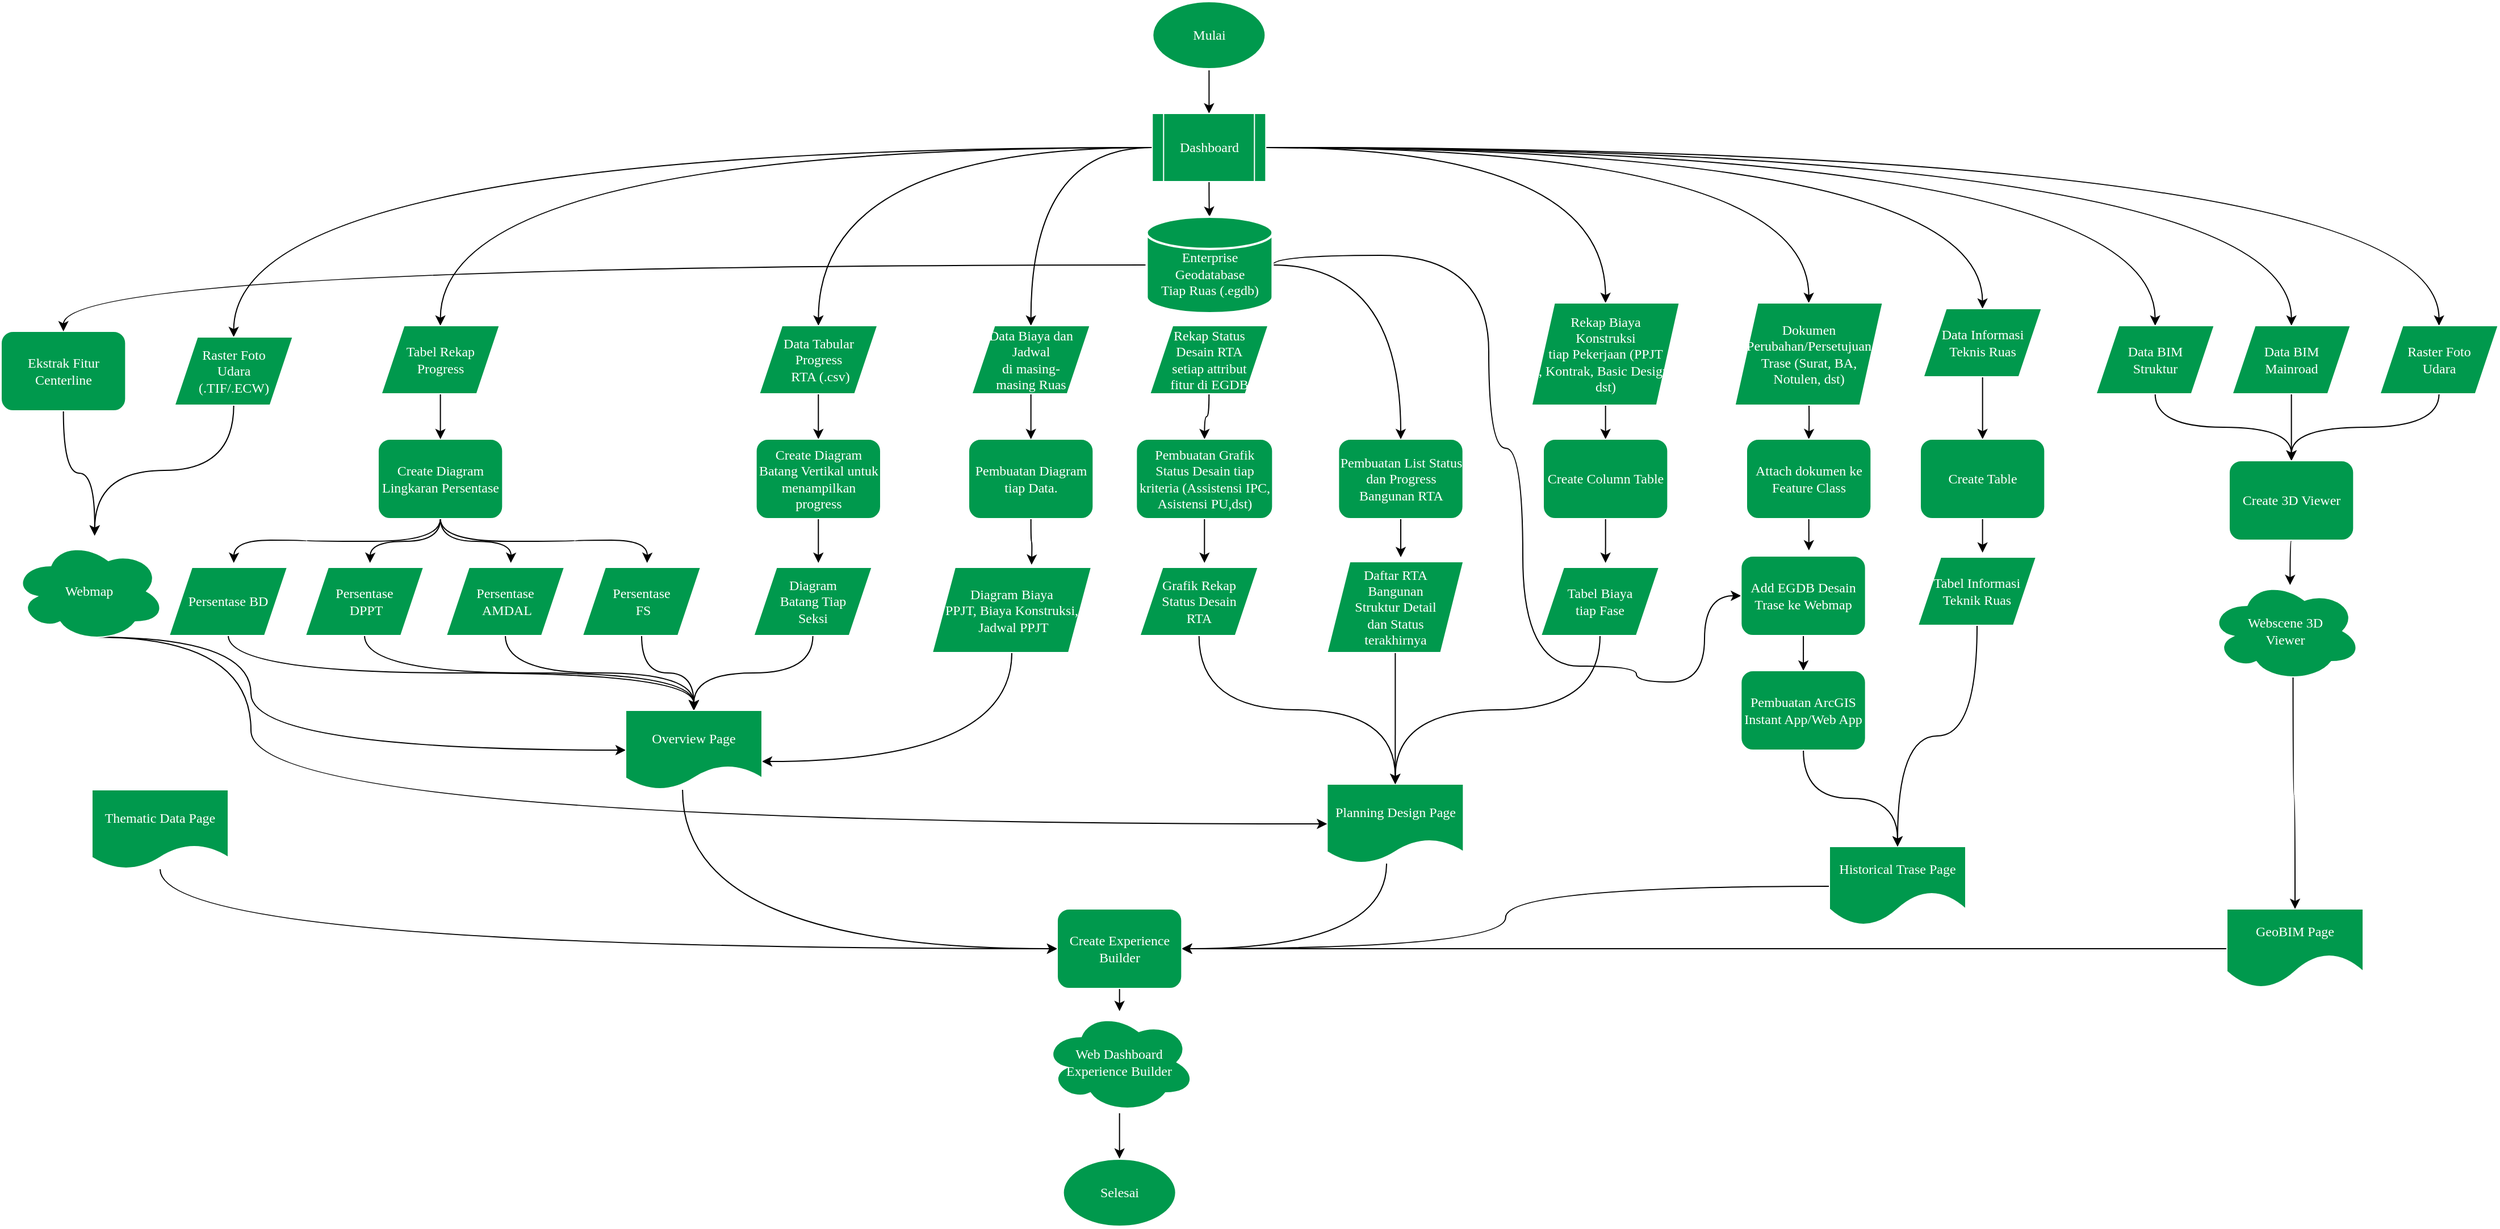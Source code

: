<mxfile version="20.5.1" type="github">
  <diagram id="v2n2YXAaQgagnx72gRG8" name="Halaman-1">
    <mxGraphModel dx="3160" dy="1716" grid="1" gridSize="10" guides="1" tooltips="1" connect="1" arrows="1" fold="1" page="1" pageScale="1" pageWidth="2336" pageHeight="1654" math="1" shadow="0">
      <root>
        <mxCell id="0" />
        <mxCell id="1" parent="0" />
        <mxCell id="a0GXZD7oJbDEpGSqutC4-2" value="" style="edgeStyle=orthogonalEdgeStyle;curved=1;rounded=0;orthogonalLoop=1;jettySize=auto;html=1;fontSize=9;" edge="1" parent="1" source="OFDSob3iJ7-6jmKI22tb-2" target="OFDSob3iJ7-6jmKI22tb-29">
          <mxGeometry relative="1" as="geometry" />
        </mxCell>
        <mxCell id="OFDSob3iJ7-6jmKI22tb-2" value="&lt;font face=&quot;Times New Roman&quot; color=&quot;#ffffff&quot;&gt;Mulai&lt;/font&gt;" style="strokeWidth=2;html=1;shape=mxgraph.flowchart.start_1;whiteSpace=wrap;fontFamily=Tahoma;fillColor=#00994D;strokeColor=#FFFFFF;" parent="1" vertex="1">
          <mxGeometry x="1082.66" y="130" width="100" height="60" as="geometry" />
        </mxCell>
        <mxCell id="a0GXZD7oJbDEpGSqutC4-6" value="" style="edgeStyle=orthogonalEdgeStyle;curved=1;rounded=0;orthogonalLoop=1;jettySize=auto;html=1;fontSize=9;" edge="1" parent="1" source="OFDSob3iJ7-6jmKI22tb-29" target="Z-h5pSy1b9NhvBK70-rD-27">
          <mxGeometry relative="1" as="geometry" />
        </mxCell>
        <mxCell id="a0GXZD7oJbDEpGSqutC4-10" style="edgeStyle=orthogonalEdgeStyle;curved=1;rounded=0;orthogonalLoop=1;jettySize=auto;html=1;exitX=0;exitY=0.5;exitDx=0;exitDy=0;fontSize=9;" edge="1" parent="1" source="OFDSob3iJ7-6jmKI22tb-29" target="OFDSob3iJ7-6jmKI22tb-73">
          <mxGeometry relative="1" as="geometry" />
        </mxCell>
        <mxCell id="a0GXZD7oJbDEpGSqutC4-11" style="edgeStyle=orthogonalEdgeStyle;curved=1;rounded=0;orthogonalLoop=1;jettySize=auto;html=1;exitX=0;exitY=0.5;exitDx=0;exitDy=0;fontSize=9;" edge="1" parent="1" source="OFDSob3iJ7-6jmKI22tb-29" target="OFDSob3iJ7-6jmKI22tb-85">
          <mxGeometry relative="1" as="geometry" />
        </mxCell>
        <mxCell id="a0GXZD7oJbDEpGSqutC4-12" style="edgeStyle=orthogonalEdgeStyle;curved=1;rounded=0;orthogonalLoop=1;jettySize=auto;html=1;exitX=0;exitY=0.5;exitDx=0;exitDy=0;fontSize=9;" edge="1" parent="1" source="OFDSob3iJ7-6jmKI22tb-29" target="OFDSob3iJ7-6jmKI22tb-79">
          <mxGeometry relative="1" as="geometry" />
        </mxCell>
        <mxCell id="a0GXZD7oJbDEpGSqutC4-13" style="edgeStyle=orthogonalEdgeStyle;curved=1;rounded=0;orthogonalLoop=1;jettySize=auto;html=1;exitX=0;exitY=0.5;exitDx=0;exitDy=0;entryX=0.5;entryY=0;entryDx=0;entryDy=0;fontSize=9;" edge="1" parent="1" source="OFDSob3iJ7-6jmKI22tb-29" target="OFDSob3iJ7-6jmKI22tb-88">
          <mxGeometry relative="1" as="geometry" />
        </mxCell>
        <mxCell id="a0GXZD7oJbDEpGSqutC4-14" style="edgeStyle=orthogonalEdgeStyle;curved=1;rounded=0;orthogonalLoop=1;jettySize=auto;html=1;exitX=1;exitY=0.5;exitDx=0;exitDy=0;entryX=0.5;entryY=0;entryDx=0;entryDy=0;fontSize=9;" edge="1" parent="1" source="OFDSob3iJ7-6jmKI22tb-29" target="OFDSob3iJ7-6jmKI22tb-127">
          <mxGeometry relative="1" as="geometry" />
        </mxCell>
        <mxCell id="a0GXZD7oJbDEpGSqutC4-15" style="edgeStyle=orthogonalEdgeStyle;curved=1;rounded=0;orthogonalLoop=1;jettySize=auto;html=1;exitX=1;exitY=0.5;exitDx=0;exitDy=0;fontSize=9;" edge="1" parent="1" source="OFDSob3iJ7-6jmKI22tb-29" target="Z-h5pSy1b9NhvBK70-rD-28">
          <mxGeometry relative="1" as="geometry" />
        </mxCell>
        <mxCell id="a0GXZD7oJbDEpGSqutC4-16" style="edgeStyle=orthogonalEdgeStyle;curved=1;rounded=0;orthogonalLoop=1;jettySize=auto;html=1;exitX=1;exitY=0.5;exitDx=0;exitDy=0;fontSize=9;" edge="1" parent="1" source="OFDSob3iJ7-6jmKI22tb-29" target="OFDSob3iJ7-6jmKI22tb-146">
          <mxGeometry relative="1" as="geometry" />
        </mxCell>
        <mxCell id="a0GXZD7oJbDEpGSqutC4-17" style="edgeStyle=orthogonalEdgeStyle;curved=1;rounded=0;orthogonalLoop=1;jettySize=auto;html=1;exitX=1;exitY=0.5;exitDx=0;exitDy=0;entryX=0.5;entryY=0;entryDx=0;entryDy=0;fontSize=9;" edge="1" parent="1" source="OFDSob3iJ7-6jmKI22tb-29" target="OFDSob3iJ7-6jmKI22tb-180">
          <mxGeometry relative="1" as="geometry" />
        </mxCell>
        <mxCell id="a0GXZD7oJbDEpGSqutC4-18" style="edgeStyle=orthogonalEdgeStyle;curved=1;rounded=0;orthogonalLoop=1;jettySize=auto;html=1;exitX=1;exitY=0.5;exitDx=0;exitDy=0;entryX=0.5;entryY=0;entryDx=0;entryDy=0;fontSize=9;" edge="1" parent="1" source="OFDSob3iJ7-6jmKI22tb-29" target="OFDSob3iJ7-6jmKI22tb-181">
          <mxGeometry relative="1" as="geometry" />
        </mxCell>
        <mxCell id="a0GXZD7oJbDEpGSqutC4-19" style="edgeStyle=orthogonalEdgeStyle;curved=1;rounded=0;orthogonalLoop=1;jettySize=auto;html=1;exitX=1;exitY=0.5;exitDx=0;exitDy=0;fontSize=9;" edge="1" parent="1" source="OFDSob3iJ7-6jmKI22tb-29" target="OFDSob3iJ7-6jmKI22tb-182">
          <mxGeometry relative="1" as="geometry" />
        </mxCell>
        <mxCell id="OFDSob3iJ7-6jmKI22tb-29" value="Dashboard" style="shape=process;whiteSpace=wrap;html=1;backgroundOutline=1;strokeColor=#FFFFFF;fontFamily=Times New Roman;fontSize=12;fontColor=#FFFFFF;fillColor=#00994D;" parent="1" vertex="1">
          <mxGeometry x="1082.66" y="229" width="100" height="60" as="geometry" />
        </mxCell>
        <mxCell id="OFDSob3iJ7-6jmKI22tb-186" style="edgeStyle=orthogonalEdgeStyle;curved=1;rounded=0;orthogonalLoop=1;jettySize=auto;html=1;fontFamily=Times New Roman;fontSize=11;fontColor=#000000;" parent="1" source="OFDSob3iJ7-6jmKI22tb-30" target="OFDSob3iJ7-6jmKI22tb-184" edge="1">
          <mxGeometry relative="1" as="geometry">
            <Array as="points">
              <mxPoint x="209.0" y="965" />
            </Array>
          </mxGeometry>
        </mxCell>
        <mxCell id="OFDSob3iJ7-6jmKI22tb-30" value="Thematic Data Page" style="shape=document;whiteSpace=wrap;html=1;boundedLbl=1;labelBackgroundColor=none;strokeColor=#FFFFFF;fontFamily=Times New Roman;fontSize=12;fontColor=#FFFFFF;fillColor=#00994D;" parent="1" vertex="1">
          <mxGeometry x="149.0" y="825" width="120" height="70" as="geometry" />
        </mxCell>
        <mxCell id="Z-h5pSy1b9NhvBK70-rD-48" style="edgeStyle=orthogonalEdgeStyle;curved=1;rounded=0;orthogonalLoop=1;jettySize=auto;html=1;entryX=1;entryY=0.5;entryDx=0;entryDy=0;fontSize=9;" parent="1" source="OFDSob3iJ7-6jmKI22tb-32" target="OFDSob3iJ7-6jmKI22tb-184" edge="1">
          <mxGeometry relative="1" as="geometry">
            <Array as="points">
              <mxPoint x="1289" y="965" />
            </Array>
          </mxGeometry>
        </mxCell>
        <mxCell id="OFDSob3iJ7-6jmKI22tb-32" value="Planning Design Page" style="shape=document;whiteSpace=wrap;html=1;boundedLbl=1;labelBackgroundColor=none;strokeColor=#FFFFFF;fontFamily=Times New Roman;fontSize=12;fontColor=#FFFFFF;fillColor=#00994D;" parent="1" vertex="1">
          <mxGeometry x="1236.67" y="820" width="120" height="70" as="geometry" />
        </mxCell>
        <mxCell id="OFDSob3iJ7-6jmKI22tb-201" style="edgeStyle=orthogonalEdgeStyle;curved=1;rounded=0;orthogonalLoop=1;jettySize=auto;html=1;entryX=1;entryY=0.5;entryDx=0;entryDy=0;fontFamily=Times New Roman;fontSize=11;fontColor=#000000;" parent="1" source="OFDSob3iJ7-6jmKI22tb-33" target="OFDSob3iJ7-6jmKI22tb-184" edge="1">
          <mxGeometry relative="1" as="geometry" />
        </mxCell>
        <mxCell id="OFDSob3iJ7-6jmKI22tb-33" value="Historical Trase Page" style="shape=document;whiteSpace=wrap;html=1;boundedLbl=1;labelBackgroundColor=none;strokeColor=#FFFFFF;fontFamily=Times New Roman;fontSize=12;fontColor=#FFFFFF;fillColor=#00994D;size=0.429;" parent="1" vertex="1">
          <mxGeometry x="1679" y="875" width="120" height="70" as="geometry" />
        </mxCell>
        <mxCell id="Z-h5pSy1b9NhvBK70-rD-54" style="edgeStyle=orthogonalEdgeStyle;curved=1;rounded=0;orthogonalLoop=1;jettySize=auto;html=1;exitX=0;exitY=0.5;exitDx=0;exitDy=0;entryX=1;entryY=0.5;entryDx=0;entryDy=0;fontSize=9;" parent="1" source="OFDSob3iJ7-6jmKI22tb-34" target="OFDSob3iJ7-6jmKI22tb-184" edge="1">
          <mxGeometry relative="1" as="geometry" />
        </mxCell>
        <mxCell id="OFDSob3iJ7-6jmKI22tb-34" value="GeoBIM Page" style="shape=document;whiteSpace=wrap;html=1;boundedLbl=1;labelBackgroundColor=none;strokeColor=#FFFFFF;fontFamily=Times New Roman;fontSize=12;fontColor=#FFFFFF;fillColor=#00994D;size=0.429;" parent="1" vertex="1">
          <mxGeometry x="2029" y="930" width="120" height="70" as="geometry" />
        </mxCell>
        <mxCell id="Z-h5pSy1b9NhvBK70-rD-25" style="edgeStyle=orthogonalEdgeStyle;curved=1;rounded=0;orthogonalLoop=1;jettySize=auto;html=1;exitX=0.55;exitY=0.95;exitDx=0;exitDy=0;exitPerimeter=0;entryX=0;entryY=0.5;entryDx=0;entryDy=0;fontSize=9;" parent="1" source="OFDSob3iJ7-6jmKI22tb-70" target="OFDSob3iJ7-6jmKI22tb-91" edge="1">
          <mxGeometry relative="1" as="geometry">
            <Array as="points">
              <mxPoint x="289.0" y="691" />
              <mxPoint x="289.0" y="790" />
            </Array>
          </mxGeometry>
        </mxCell>
        <mxCell id="Z-h5pSy1b9NhvBK70-rD-26" style="edgeStyle=orthogonalEdgeStyle;curved=1;rounded=0;orthogonalLoop=1;jettySize=auto;html=1;exitX=0.55;exitY=0.95;exitDx=0;exitDy=0;exitPerimeter=0;entryX=0;entryY=0.5;entryDx=0;entryDy=0;fontSize=9;" parent="1" source="OFDSob3iJ7-6jmKI22tb-70" target="OFDSob3iJ7-6jmKI22tb-32" edge="1">
          <mxGeometry relative="1" as="geometry">
            <Array as="points">
              <mxPoint x="289.0" y="691" />
              <mxPoint x="289.0" y="855" />
            </Array>
          </mxGeometry>
        </mxCell>
        <mxCell id="OFDSob3iJ7-6jmKI22tb-70" value="Webmap" style="ellipse;shape=cloud;whiteSpace=wrap;html=1;labelBackgroundColor=none;strokeColor=#FFFFFF;fontFamily=Times New Roman;fontSize=12;fontColor=#FFFFFF;fillColor=#00994D;" parent="1" vertex="1">
          <mxGeometry x="79.0" y="605" width="135" height="90" as="geometry" />
        </mxCell>
        <mxCell id="OFDSob3iJ7-6jmKI22tb-97" style="edgeStyle=orthogonalEdgeStyle;curved=1;rounded=0;orthogonalLoop=1;jettySize=auto;html=1;exitX=0.5;exitY=1;exitDx=0;exitDy=0;fontFamily=Times New Roman;fontSize=12;fontColor=#000000;" parent="1" source="OFDSob3iJ7-6jmKI22tb-73" edge="1">
          <mxGeometry relative="1" as="geometry">
            <mxPoint x="151.33" y="601" as="targetPoint" />
          </mxGeometry>
        </mxCell>
        <mxCell id="OFDSob3iJ7-6jmKI22tb-73" value="&lt;font face=&quot;Times New Roman&quot;&gt;Raster Foto &lt;br&gt;Udara &lt;br&gt;(.TIF/.ECW)&lt;/font&gt;" style="shape=parallelogram;perimeter=parallelogramPerimeter;whiteSpace=wrap;html=1;fixedSize=1;strokeColor=#FFFFFF;fontFamily=Tahoma;fontColor=#FFFFFF;fillColor=#00994D;" parent="1" vertex="1">
          <mxGeometry x="221.83" y="426" width="104" height="60" as="geometry" />
        </mxCell>
        <mxCell id="OFDSob3iJ7-6jmKI22tb-111" style="edgeStyle=orthogonalEdgeStyle;curved=1;rounded=0;orthogonalLoop=1;jettySize=auto;html=1;exitX=0.5;exitY=1;exitDx=0;exitDy=0;entryX=0.5;entryY=0;entryDx=0;entryDy=0;fontFamily=Times New Roman;fontSize=12;fontColor=#000000;" parent="1" source="OFDSob3iJ7-6jmKI22tb-74" target="OFDSob3iJ7-6jmKI22tb-91" edge="1">
          <mxGeometry relative="1" as="geometry" />
        </mxCell>
        <mxCell id="OFDSob3iJ7-6jmKI22tb-74" value="&lt;font face=&quot;Times New Roman&quot;&gt;Persentase&lt;br&gt;&amp;nbsp;FS&lt;/font&gt;" style="shape=parallelogram;perimeter=parallelogramPerimeter;whiteSpace=wrap;html=1;fixedSize=1;strokeColor=#FFFFFF;fontFamily=Tahoma;fontColor=#FFFFFF;fillColor=#00994D;" parent="1" vertex="1">
          <mxGeometry x="581.0" y="629" width="104" height="60" as="geometry" />
        </mxCell>
        <mxCell id="OFDSob3iJ7-6jmKI22tb-114" style="edgeStyle=orthogonalEdgeStyle;curved=1;rounded=0;orthogonalLoop=1;jettySize=auto;html=1;exitX=0.5;exitY=1;exitDx=0;exitDy=0;fontFamily=Times New Roman;fontSize=12;fontColor=#000000;" parent="1" source="OFDSob3iJ7-6jmKI22tb-75" target="OFDSob3iJ7-6jmKI22tb-91" edge="1">
          <mxGeometry relative="1" as="geometry" />
        </mxCell>
        <mxCell id="OFDSob3iJ7-6jmKI22tb-75" value="&lt;font face=&quot;Times New Roman&quot;&gt;Persentase BD&lt;/font&gt;" style="shape=parallelogram;perimeter=parallelogramPerimeter;whiteSpace=wrap;html=1;fixedSize=1;strokeColor=#FFFFFF;fontFamily=Tahoma;fontColor=#FFFFFF;fillColor=#00994D;" parent="1" vertex="1">
          <mxGeometry x="217.0" y="629" width="104" height="60" as="geometry" />
        </mxCell>
        <mxCell id="a0GXZD7oJbDEpGSqutC4-20" style="edgeStyle=orthogonalEdgeStyle;curved=1;rounded=0;orthogonalLoop=1;jettySize=auto;html=1;exitX=0.5;exitY=1;exitDx=0;exitDy=0;entryX=0.5;entryY=0;entryDx=0;entryDy=0;fontSize=9;" edge="1" parent="1" source="OFDSob3iJ7-6jmKI22tb-76" target="OFDSob3iJ7-6jmKI22tb-91">
          <mxGeometry relative="1" as="geometry" />
        </mxCell>
        <mxCell id="OFDSob3iJ7-6jmKI22tb-76" value="&lt;font face=&quot;Times New Roman&quot;&gt;Persentase&lt;br&gt;&amp;nbsp;AMDAL&lt;/font&gt;" style="shape=parallelogram;perimeter=parallelogramPerimeter;whiteSpace=wrap;html=1;fixedSize=1;strokeColor=#FFFFFF;fontFamily=Tahoma;fontColor=#FFFFFF;fillColor=#00994D;" parent="1" vertex="1">
          <mxGeometry x="461.0" y="629" width="104" height="60" as="geometry" />
        </mxCell>
        <mxCell id="OFDSob3iJ7-6jmKI22tb-113" style="edgeStyle=orthogonalEdgeStyle;curved=1;rounded=0;orthogonalLoop=1;jettySize=auto;html=1;exitX=0.5;exitY=1;exitDx=0;exitDy=0;entryX=0.5;entryY=0;entryDx=0;entryDy=0;fontFamily=Times New Roman;fontSize=12;fontColor=#000000;" parent="1" source="OFDSob3iJ7-6jmKI22tb-77" target="OFDSob3iJ7-6jmKI22tb-91" edge="1">
          <mxGeometry relative="1" as="geometry" />
        </mxCell>
        <mxCell id="OFDSob3iJ7-6jmKI22tb-77" value="&lt;font face=&quot;Times New Roman&quot;&gt;Persentase&lt;br&gt;&amp;nbsp;DPPT&lt;/font&gt;" style="shape=parallelogram;perimeter=parallelogramPerimeter;whiteSpace=wrap;html=1;fixedSize=1;strokeColor=#FFFFFF;fontFamily=Tahoma;fontColor=#FFFFFF;fillColor=#00994D;" parent="1" vertex="1">
          <mxGeometry x="337.0" y="629" width="104" height="60" as="geometry" />
        </mxCell>
        <mxCell id="OFDSob3iJ7-6jmKI22tb-100" style="edgeStyle=orthogonalEdgeStyle;curved=1;rounded=0;orthogonalLoop=1;jettySize=auto;html=1;exitX=0.5;exitY=1;exitDx=0;exitDy=0;fontFamily=Times New Roman;fontSize=12;fontColor=#000000;" parent="1" source="OFDSob3iJ7-6jmKI22tb-78" edge="1">
          <mxGeometry relative="1" as="geometry">
            <mxPoint x="273.833" y="625" as="targetPoint" />
          </mxGeometry>
        </mxCell>
        <mxCell id="OFDSob3iJ7-6jmKI22tb-101" style="edgeStyle=orthogonalEdgeStyle;curved=1;rounded=0;orthogonalLoop=1;jettySize=auto;html=1;exitX=0.5;exitY=1;exitDx=0;exitDy=0;fontFamily=Times New Roman;fontSize=12;fontColor=#000000;" parent="1" source="OFDSob3iJ7-6jmKI22tb-78" edge="1">
          <mxGeometry relative="1" as="geometry">
            <mxPoint x="393.833" y="625" as="targetPoint" />
          </mxGeometry>
        </mxCell>
        <mxCell id="OFDSob3iJ7-6jmKI22tb-102" style="edgeStyle=orthogonalEdgeStyle;curved=1;rounded=0;orthogonalLoop=1;jettySize=auto;html=1;exitX=0.5;exitY=1;exitDx=0;exitDy=0;fontFamily=Times New Roman;fontSize=12;fontColor=#000000;" parent="1" source="OFDSob3iJ7-6jmKI22tb-78" edge="1">
          <mxGeometry relative="1" as="geometry">
            <mxPoint x="517.833" y="625" as="targetPoint" />
          </mxGeometry>
        </mxCell>
        <mxCell id="OFDSob3iJ7-6jmKI22tb-103" style="edgeStyle=orthogonalEdgeStyle;curved=1;rounded=0;orthogonalLoop=1;jettySize=auto;html=1;exitX=0.5;exitY=1;exitDx=0;exitDy=0;fontFamily=Times New Roman;fontSize=12;fontColor=#000000;" parent="1" source="OFDSob3iJ7-6jmKI22tb-78" edge="1">
          <mxGeometry relative="1" as="geometry">
            <mxPoint x="637.833" y="625" as="targetPoint" />
          </mxGeometry>
        </mxCell>
        <mxCell id="OFDSob3iJ7-6jmKI22tb-78" value="&lt;font face=&quot;Times New Roman&quot;&gt;Create Diagram Lingkaran Persentase&lt;/font&gt;" style="rounded=1;whiteSpace=wrap;html=1;strokeColor=#FFFFFF;fontFamily=Tahoma;fontColor=#FFFFFF;fillColor=#00994D;" parent="1" vertex="1">
          <mxGeometry x="400.99" y="516" width="109.67" height="70" as="geometry" />
        </mxCell>
        <mxCell id="OFDSob3iJ7-6jmKI22tb-105" style="edgeStyle=orthogonalEdgeStyle;curved=1;rounded=0;orthogonalLoop=1;jettySize=auto;html=1;exitX=0.5;exitY=1;exitDx=0;exitDy=0;entryX=0.5;entryY=0;entryDx=0;entryDy=0;fontFamily=Times New Roman;fontSize=12;fontColor=#000000;" parent="1" source="OFDSob3iJ7-6jmKI22tb-79" target="OFDSob3iJ7-6jmKI22tb-83" edge="1">
          <mxGeometry relative="1" as="geometry" />
        </mxCell>
        <mxCell id="OFDSob3iJ7-6jmKI22tb-79" value="&lt;font face=&quot;Times New Roman&quot;&gt;Data Tabular Progress&lt;br&gt;&amp;nbsp;RTA (.csv)&lt;/font&gt;" style="shape=parallelogram;perimeter=parallelogramPerimeter;whiteSpace=wrap;html=1;fixedSize=1;strokeColor=#FFFFFF;fontFamily=Tahoma;fontColor=#FFFFFF;fillColor=#00994D;" parent="1" vertex="1">
          <mxGeometry x="736.67" y="416" width="104" height="60" as="geometry" />
        </mxCell>
        <mxCell id="OFDSob3iJ7-6jmKI22tb-109" style="edgeStyle=orthogonalEdgeStyle;curved=1;rounded=0;orthogonalLoop=1;jettySize=auto;html=1;exitX=0.5;exitY=1;exitDx=0;exitDy=0;fontFamily=Times New Roman;fontSize=12;fontColor=#000000;" parent="1" source="OFDSob3iJ7-6jmKI22tb-80" target="OFDSob3iJ7-6jmKI22tb-91" edge="1">
          <mxGeometry relative="1" as="geometry">
            <Array as="points">
              <mxPoint x="959" y="800" />
            </Array>
          </mxGeometry>
        </mxCell>
        <mxCell id="OFDSob3iJ7-6jmKI22tb-80" value="&lt;font face=&quot;Times New Roman&quot;&gt;Diagram Biaya &lt;br&gt;PPJT, Biaya Konstruksi,&lt;br&gt;&amp;nbsp;Jadwal PPJT&lt;/font&gt;" style="shape=parallelogram;perimeter=parallelogramPerimeter;whiteSpace=wrap;html=1;fixedSize=1;strokeColor=#FFFFFF;fontFamily=Tahoma;fontColor=#FFFFFF;fillColor=#00994D;" parent="1" vertex="1">
          <mxGeometry x="889" y="629" width="140" height="75" as="geometry" />
        </mxCell>
        <mxCell id="OFDSob3iJ7-6jmKI22tb-106" style="edgeStyle=orthogonalEdgeStyle;curved=1;rounded=0;orthogonalLoop=1;jettySize=auto;html=1;exitX=0.5;exitY=1;exitDx=0;exitDy=0;entryX=0.5;entryY=0;entryDx=0;entryDy=0;fontFamily=Times New Roman;fontSize=12;fontColor=#000000;" parent="1" source="OFDSob3iJ7-6jmKI22tb-83" edge="1">
          <mxGeometry relative="1" as="geometry">
            <mxPoint x="788.66" y="625" as="targetPoint" />
          </mxGeometry>
        </mxCell>
        <mxCell id="OFDSob3iJ7-6jmKI22tb-83" value="&lt;font face=&quot;Times New Roman&quot;&gt;Create Diagram Batang Vertikal untuk menampilkan progress&lt;/font&gt;" style="rounded=1;whiteSpace=wrap;html=1;strokeColor=#FFFFFF;fontFamily=Tahoma;fontColor=#FFFFFF;fillColor=#00994D;" parent="1" vertex="1">
          <mxGeometry x="733.83" y="516" width="109.67" height="70" as="geometry" />
        </mxCell>
        <mxCell id="OFDSob3iJ7-6jmKI22tb-108" style="edgeStyle=orthogonalEdgeStyle;curved=1;rounded=0;orthogonalLoop=1;jettySize=auto;html=1;exitX=0.5;exitY=1;exitDx=0;exitDy=0;entryX=0.59;entryY=0.022;entryDx=0;entryDy=0;entryPerimeter=0;fontFamily=Times New Roman;fontSize=12;fontColor=#000000;" parent="1" source="OFDSob3iJ7-6jmKI22tb-84" edge="1">
          <mxGeometry relative="1" as="geometry">
            <mxPoint x="976.43" y="626.65" as="targetPoint" />
          </mxGeometry>
        </mxCell>
        <mxCell id="OFDSob3iJ7-6jmKI22tb-84" value="&lt;font face=&quot;Times New Roman&quot;&gt;Pembuatan Diagram tiap Data.&lt;/font&gt;" style="rounded=1;whiteSpace=wrap;html=1;strokeColor=#FFFFFF;fontFamily=Tahoma;fontColor=#FFFFFF;fillColor=#00994D;" parent="1" vertex="1">
          <mxGeometry x="921" y="516" width="109.67" height="70" as="geometry" />
        </mxCell>
        <mxCell id="OFDSob3iJ7-6jmKI22tb-99" style="edgeStyle=orthogonalEdgeStyle;curved=1;rounded=0;orthogonalLoop=1;jettySize=auto;html=1;exitX=0.5;exitY=1;exitDx=0;exitDy=0;entryX=0.5;entryY=0;entryDx=0;entryDy=0;fontFamily=Times New Roman;fontSize=12;fontColor=#000000;" parent="1" source="OFDSob3iJ7-6jmKI22tb-85" target="OFDSob3iJ7-6jmKI22tb-78" edge="1">
          <mxGeometry relative="1" as="geometry" />
        </mxCell>
        <mxCell id="OFDSob3iJ7-6jmKI22tb-85" value="&lt;font face=&quot;Times New Roman&quot;&gt;Tabel Rekap Progress&lt;/font&gt;" style="shape=parallelogram;perimeter=parallelogramPerimeter;whiteSpace=wrap;html=1;fixedSize=1;strokeColor=#FFFFFF;fontFamily=Tahoma;fontColor=#FFFFFF;fillColor=#00994D;" parent="1" vertex="1">
          <mxGeometry x="403.83" y="416" width="104" height="60" as="geometry" />
        </mxCell>
        <mxCell id="OFDSob3iJ7-6jmKI22tb-110" style="edgeStyle=orthogonalEdgeStyle;curved=1;rounded=0;orthogonalLoop=1;jettySize=auto;html=1;exitX=0.5;exitY=1;exitDx=0;exitDy=0;fontFamily=Times New Roman;fontSize=12;fontColor=#000000;" parent="1" source="OFDSob3iJ7-6jmKI22tb-87" target="OFDSob3iJ7-6jmKI22tb-91" edge="1">
          <mxGeometry relative="1" as="geometry" />
        </mxCell>
        <mxCell id="OFDSob3iJ7-6jmKI22tb-87" value="&lt;font face=&quot;Times New Roman&quot;&gt;Diagram &lt;br&gt;Batang Tiap &lt;br&gt;Seksi&lt;/font&gt;" style="shape=parallelogram;perimeter=parallelogramPerimeter;whiteSpace=wrap;html=1;fixedSize=1;strokeColor=#FFFFFF;fontFamily=Tahoma;fontColor=#FFFFFF;fillColor=#00994D;" parent="1" vertex="1">
          <mxGeometry x="731.83" y="629" width="104" height="60" as="geometry" />
        </mxCell>
        <mxCell id="OFDSob3iJ7-6jmKI22tb-107" style="edgeStyle=orthogonalEdgeStyle;curved=1;rounded=0;orthogonalLoop=1;jettySize=auto;html=1;exitX=0.5;exitY=1;exitDx=0;exitDy=0;entryX=0.5;entryY=0;entryDx=0;entryDy=0;fontFamily=Times New Roman;fontSize=12;fontColor=#000000;" parent="1" source="OFDSob3iJ7-6jmKI22tb-88" target="OFDSob3iJ7-6jmKI22tb-84" edge="1">
          <mxGeometry relative="1" as="geometry" />
        </mxCell>
        <mxCell id="OFDSob3iJ7-6jmKI22tb-88" value="&lt;font face=&quot;Times New Roman&quot;&gt;Data Biaya dan Jadwal &lt;br&gt;di masing-&lt;br&gt;masing Ruas&lt;/font&gt;" style="shape=parallelogram;perimeter=parallelogramPerimeter;whiteSpace=wrap;html=1;fixedSize=1;strokeColor=#FFFFFF;fontFamily=Tahoma;fontColor=#FFFFFF;fillColor=#00994D;" parent="1" vertex="1">
          <mxGeometry x="923.83" y="416" width="104" height="60" as="geometry" />
        </mxCell>
        <mxCell id="OFDSob3iJ7-6jmKI22tb-199" style="edgeStyle=orthogonalEdgeStyle;curved=1;rounded=0;orthogonalLoop=1;jettySize=auto;html=1;fontFamily=Times New Roman;fontSize=11;fontColor=#000000;entryX=0;entryY=0.5;entryDx=0;entryDy=0;exitX=0.417;exitY=1;exitDx=0;exitDy=0;exitPerimeter=0;" parent="1" source="OFDSob3iJ7-6jmKI22tb-91" target="OFDSob3iJ7-6jmKI22tb-184" edge="1">
          <mxGeometry relative="1" as="geometry" />
        </mxCell>
        <mxCell id="OFDSob3iJ7-6jmKI22tb-91" value="Overview Page" style="shape=document;whiteSpace=wrap;html=1;boundedLbl=1;labelBackgroundColor=none;strokeColor=#FFFFFF;fontFamily=Times New Roman;fontSize=12;fontColor=#FFFFFF;fillColor=#00994D;" parent="1" vertex="1">
          <mxGeometry x="619.0" y="755" width="120" height="70" as="geometry" />
        </mxCell>
        <mxCell id="OFDSob3iJ7-6jmKI22tb-130" style="edgeStyle=orthogonalEdgeStyle;curved=1;rounded=0;orthogonalLoop=1;jettySize=auto;html=1;exitX=0.5;exitY=1;exitDx=0;exitDy=0;fontFamily=Times New Roman;fontSize=12;fontColor=#000000;" parent="1" source="OFDSob3iJ7-6jmKI22tb-117" target="OFDSob3iJ7-6jmKI22tb-118" edge="1">
          <mxGeometry relative="1" as="geometry" />
        </mxCell>
        <mxCell id="OFDSob3iJ7-6jmKI22tb-117" value="&lt;font face=&quot;Times New Roman&quot;&gt;Rekap Status &lt;br&gt;Desain RTA &lt;br&gt;setiap attribut &lt;br&gt;fitur di EGDB&lt;/font&gt;" style="shape=parallelogram;perimeter=parallelogramPerimeter;whiteSpace=wrap;html=1;fixedSize=1;strokeColor=#FFFFFF;fontFamily=Tahoma;fontColor=#FFFFFF;fillColor=#00994D;" parent="1" vertex="1">
          <mxGeometry x="1080.66" y="416" width="104" height="60" as="geometry" />
        </mxCell>
        <mxCell id="OFDSob3iJ7-6jmKI22tb-131" style="edgeStyle=orthogonalEdgeStyle;curved=1;rounded=0;orthogonalLoop=1;jettySize=auto;html=1;exitX=0.5;exitY=1;exitDx=0;exitDy=0;entryX=0.5;entryY=0;entryDx=0;entryDy=0;fontFamily=Times New Roman;fontSize=12;fontColor=#000000;" parent="1" source="OFDSob3iJ7-6jmKI22tb-118" edge="1">
          <mxGeometry relative="1" as="geometry">
            <mxPoint x="1128.66" y="625" as="targetPoint" />
          </mxGeometry>
        </mxCell>
        <mxCell id="OFDSob3iJ7-6jmKI22tb-118" value="&lt;font face=&quot;Times New Roman&quot;&gt;Pembuatan Grafik Status Desain tiap kriteria (Assistensi IPC, Asistensi PU,dst)&lt;/font&gt;" style="rounded=1;whiteSpace=wrap;html=1;strokeColor=#FFFFFF;fontFamily=Tahoma;fontColor=#FFFFFF;fillColor=#00994D;" parent="1" vertex="1">
          <mxGeometry x="1068.66" y="516" width="120.01" height="70" as="geometry" />
        </mxCell>
        <mxCell id="OFDSob3iJ7-6jmKI22tb-136" style="edgeStyle=orthogonalEdgeStyle;curved=1;rounded=0;orthogonalLoop=1;jettySize=auto;html=1;exitX=0.5;exitY=1;exitDx=0;exitDy=0;entryX=0.5;entryY=0;entryDx=0;entryDy=0;fontFamily=Times New Roman;fontSize=12;fontColor=#000000;" parent="1" source="OFDSob3iJ7-6jmKI22tb-120" target="OFDSob3iJ7-6jmKI22tb-32" edge="1">
          <mxGeometry relative="1" as="geometry" />
        </mxCell>
        <mxCell id="OFDSob3iJ7-6jmKI22tb-120" value="&lt;font face=&quot;Times New Roman&quot;&gt;Grafik Rekap &lt;br&gt;Status Desain &lt;br&gt;RTA&lt;/font&gt;" style="shape=parallelogram;perimeter=parallelogramPerimeter;whiteSpace=wrap;html=1;fixedSize=1;strokeColor=#FFFFFF;fontFamily=Tahoma;fontColor=#FFFFFF;fillColor=#00994D;" parent="1" vertex="1">
          <mxGeometry x="1071.83" y="629" width="104" height="60" as="geometry" />
        </mxCell>
        <mxCell id="OFDSob3iJ7-6jmKI22tb-133" style="edgeStyle=orthogonalEdgeStyle;curved=1;rounded=0;orthogonalLoop=1;jettySize=auto;html=1;exitX=0.5;exitY=1;exitDx=0;exitDy=0;entryX=0.5;entryY=0;entryDx=0;entryDy=0;fontFamily=Times New Roman;fontSize=12;fontColor=#000000;" parent="1" source="OFDSob3iJ7-6jmKI22tb-123" edge="1">
          <mxGeometry relative="1" as="geometry">
            <mxPoint x="1301.51" y="620" as="targetPoint" />
          </mxGeometry>
        </mxCell>
        <mxCell id="OFDSob3iJ7-6jmKI22tb-123" value="&lt;font face=&quot;Times New Roman&quot;&gt;Pembuatan List Status dan Progress Bangunan RTA&lt;/font&gt;" style="rounded=1;whiteSpace=wrap;html=1;strokeColor=#FFFFFF;fontFamily=Tahoma;fontColor=#FFFFFF;fillColor=#00994D;" parent="1" vertex="1">
          <mxGeometry x="1246.67" y="516" width="109.67" height="70" as="geometry" />
        </mxCell>
        <mxCell id="OFDSob3iJ7-6jmKI22tb-137" style="edgeStyle=orthogonalEdgeStyle;curved=1;rounded=0;orthogonalLoop=1;jettySize=auto;html=1;exitX=0.5;exitY=1;exitDx=0;exitDy=0;entryX=0.5;entryY=0;entryDx=0;entryDy=0;fontFamily=Times New Roman;fontSize=12;fontColor=#000000;" parent="1" source="OFDSob3iJ7-6jmKI22tb-125" target="OFDSob3iJ7-6jmKI22tb-32" edge="1">
          <mxGeometry relative="1" as="geometry" />
        </mxCell>
        <mxCell id="OFDSob3iJ7-6jmKI22tb-125" value="&lt;font face=&quot;Times New Roman&quot;&gt;Daftar RTA &lt;br&gt;Bangunan &lt;br&gt;Struktur Detail &lt;br&gt;dan Status &lt;br&gt;terakhirnya&lt;/font&gt;" style="shape=parallelogram;perimeter=parallelogramPerimeter;whiteSpace=wrap;html=1;fixedSize=1;strokeColor=#FFFFFF;fontFamily=Tahoma;fontColor=#FFFFFF;fillColor=#00994D;" parent="1" vertex="1">
          <mxGeometry x="1236.68" y="624" width="120" height="80" as="geometry" />
        </mxCell>
        <mxCell id="OFDSob3iJ7-6jmKI22tb-134" style="edgeStyle=orthogonalEdgeStyle;curved=1;rounded=0;orthogonalLoop=1;jettySize=auto;html=1;exitX=0.5;exitY=1;exitDx=0;exitDy=0;entryX=0.5;entryY=0;entryDx=0;entryDy=0;fontFamily=Times New Roman;fontSize=12;fontColor=#000000;" parent="1" source="OFDSob3iJ7-6jmKI22tb-127" target="OFDSob3iJ7-6jmKI22tb-128" edge="1">
          <mxGeometry relative="1" as="geometry" />
        </mxCell>
        <mxCell id="OFDSob3iJ7-6jmKI22tb-127" value="&lt;font face=&quot;Times New Roman&quot;&gt;Rekap Biaya &lt;br&gt;Konstruksi &lt;br&gt;tiap Pekerjaan (PPJT&lt;br&gt;, Kontrak, Basic Design, dst)&lt;/font&gt;" style="shape=parallelogram;perimeter=parallelogramPerimeter;whiteSpace=wrap;html=1;fixedSize=1;strokeColor=#FFFFFF;fontFamily=Tahoma;fontColor=#FFFFFF;fillColor=#00994D;" parent="1" vertex="1">
          <mxGeometry x="1416.83" y="396" width="130" height="90" as="geometry" />
        </mxCell>
        <mxCell id="OFDSob3iJ7-6jmKI22tb-135" style="edgeStyle=orthogonalEdgeStyle;curved=1;rounded=0;orthogonalLoop=1;jettySize=auto;html=1;exitX=0.5;exitY=1;exitDx=0;exitDy=0;entryX=0.5;entryY=0;entryDx=0;entryDy=0;fontFamily=Times New Roman;fontSize=12;fontColor=#000000;" parent="1" source="OFDSob3iJ7-6jmKI22tb-128" edge="1">
          <mxGeometry relative="1" as="geometry">
            <mxPoint x="1481.83" y="625" as="targetPoint" />
          </mxGeometry>
        </mxCell>
        <mxCell id="OFDSob3iJ7-6jmKI22tb-128" value="&lt;font face=&quot;Times New Roman&quot;&gt;Create Column Table&lt;/font&gt;" style="rounded=1;whiteSpace=wrap;html=1;strokeColor=#FFFFFF;fontFamily=Tahoma;fontColor=#FFFFFF;fillColor=#00994D;" parent="1" vertex="1">
          <mxGeometry x="1427" y="516" width="109.67" height="70" as="geometry" />
        </mxCell>
        <mxCell id="OFDSob3iJ7-6jmKI22tb-138" style="edgeStyle=orthogonalEdgeStyle;curved=1;rounded=0;orthogonalLoop=1;jettySize=auto;html=1;exitX=0.5;exitY=1;exitDx=0;exitDy=0;entryX=0.5;entryY=0;entryDx=0;entryDy=0;fontFamily=Times New Roman;fontSize=12;fontColor=#000000;" parent="1" source="OFDSob3iJ7-6jmKI22tb-129" target="OFDSob3iJ7-6jmKI22tb-32" edge="1">
          <mxGeometry relative="1" as="geometry" />
        </mxCell>
        <mxCell id="OFDSob3iJ7-6jmKI22tb-129" value="&lt;font face=&quot;Times New Roman&quot;&gt;Tabel Biaya &lt;br&gt;tiap Fase&lt;br&gt;&lt;/font&gt;" style="shape=parallelogram;perimeter=parallelogramPerimeter;whiteSpace=wrap;html=1;fixedSize=1;strokeColor=#FFFFFF;fontFamily=Tahoma;fontColor=#FFFFFF;fillColor=#00994D;" parent="1" vertex="1">
          <mxGeometry x="1425" y="629" width="104" height="60" as="geometry" />
        </mxCell>
        <mxCell id="OFDSob3iJ7-6jmKI22tb-144" style="edgeStyle=orthogonalEdgeStyle;curved=1;rounded=0;orthogonalLoop=1;jettySize=auto;html=1;exitX=0.5;exitY=1;exitDx=0;exitDy=0;entryX=0.5;entryY=0;entryDx=0;entryDy=0;fontFamily=Times New Roman;fontSize=12;fontColor=#000000;" parent="1" target="OFDSob3iJ7-6jmKI22tb-140" edge="1">
          <mxGeometry relative="1" as="geometry">
            <mxPoint x="1660.83" y="476" as="sourcePoint" />
          </mxGeometry>
        </mxCell>
        <mxCell id="OFDSob3iJ7-6jmKI22tb-145" style="edgeStyle=orthogonalEdgeStyle;curved=1;rounded=0;orthogonalLoop=1;jettySize=auto;html=1;exitX=0.5;exitY=1;exitDx=0;exitDy=0;entryX=0.534;entryY=0.089;entryDx=0;entryDy=0;entryPerimeter=0;fontFamily=Times New Roman;fontSize=12;fontColor=#000000;" parent="1" source="OFDSob3iJ7-6jmKI22tb-140" edge="1">
          <mxGeometry relative="1" as="geometry">
            <mxPoint x="1660.92" y="614.01" as="targetPoint" />
          </mxGeometry>
        </mxCell>
        <mxCell id="OFDSob3iJ7-6jmKI22tb-140" value="&lt;font face=&quot;Times New Roman&quot;&gt;Attach dokumen ke Feature Class&lt;/font&gt;" style="rounded=1;whiteSpace=wrap;html=1;strokeColor=#FFFFFF;fontFamily=Tahoma;fontColor=#FFFFFF;fillColor=#00994D;" parent="1" vertex="1">
          <mxGeometry x="1605.99" y="516" width="109.67" height="70" as="geometry" />
        </mxCell>
        <mxCell id="OFDSob3iJ7-6jmKI22tb-149" style="edgeStyle=orthogonalEdgeStyle;curved=1;rounded=0;orthogonalLoop=1;jettySize=auto;html=1;exitX=0.5;exitY=1;exitDx=0;exitDy=0;fontFamily=Times New Roman;fontSize=12;fontColor=#000000;" parent="1" source="OFDSob3iJ7-6jmKI22tb-146" target="OFDSob3iJ7-6jmKI22tb-147" edge="1">
          <mxGeometry relative="1" as="geometry" />
        </mxCell>
        <mxCell id="OFDSob3iJ7-6jmKI22tb-146" value="&lt;font face=&quot;Times New Roman&quot;&gt;Data Informasi Teknis Ruas&lt;/font&gt;" style="shape=parallelogram;perimeter=parallelogramPerimeter;whiteSpace=wrap;html=1;fixedSize=1;strokeColor=#FFFFFF;fontFamily=Tahoma;fontColor=#FFFFFF;fillColor=#00994D;" parent="1" vertex="1">
          <mxGeometry x="1761.83" y="401" width="104" height="60" as="geometry" />
        </mxCell>
        <mxCell id="OFDSob3iJ7-6jmKI22tb-150" style="edgeStyle=orthogonalEdgeStyle;curved=1;rounded=0;orthogonalLoop=1;jettySize=auto;html=1;exitX=0.5;exitY=1;exitDx=0;exitDy=0;fontFamily=Times New Roman;fontSize=12;fontColor=#000000;" parent="1" source="OFDSob3iJ7-6jmKI22tb-147" edge="1">
          <mxGeometry relative="1" as="geometry">
            <mxPoint x="1813.833" y="616" as="targetPoint" />
          </mxGeometry>
        </mxCell>
        <mxCell id="OFDSob3iJ7-6jmKI22tb-147" value="&lt;font face=&quot;Times New Roman&quot;&gt;Create Table&lt;/font&gt;" style="rounded=1;whiteSpace=wrap;html=1;strokeColor=#FFFFFF;fontFamily=Tahoma;fontColor=#FFFFFF;fillColor=#00994D;" parent="1" vertex="1">
          <mxGeometry x="1758.99" y="516" width="109.67" height="70" as="geometry" />
        </mxCell>
        <mxCell id="Z-h5pSy1b9NhvBK70-rD-34" style="edgeStyle=orthogonalEdgeStyle;curved=1;rounded=0;orthogonalLoop=1;jettySize=auto;html=1;exitX=0.5;exitY=1;exitDx=0;exitDy=0;fontSize=9;" parent="1" source="OFDSob3iJ7-6jmKI22tb-148" target="OFDSob3iJ7-6jmKI22tb-33" edge="1">
          <mxGeometry relative="1" as="geometry" />
        </mxCell>
        <mxCell id="OFDSob3iJ7-6jmKI22tb-148" value="&lt;font face=&quot;Times New Roman&quot;&gt;Tabel Informasi Teknik Ruas&lt;/font&gt;" style="shape=parallelogram;perimeter=parallelogramPerimeter;whiteSpace=wrap;html=1;fixedSize=1;strokeColor=#FFFFFF;fontFamily=Tahoma;fontColor=#FFFFFF;fillColor=#00994D;" parent="1" vertex="1">
          <mxGeometry x="1757" y="620" width="104" height="60" as="geometry" />
        </mxCell>
        <mxCell id="OFDSob3iJ7-6jmKI22tb-163" value="&lt;font face=&quot;Times New Roman&quot; color=&quot;#ffffff&quot;&gt;Selesai&lt;/font&gt;" style="strokeWidth=2;html=1;shape=mxgraph.flowchart.start_1;whiteSpace=wrap;fontFamily=Tahoma;fillColor=#00994D;strokeColor=#FFFFFF;" parent="1" vertex="1">
          <mxGeometry x="1003.84" y="1150" width="100" height="60" as="geometry" />
        </mxCell>
        <mxCell id="OFDSob3iJ7-6jmKI22tb-192" style="edgeStyle=orthogonalEdgeStyle;curved=1;rounded=0;orthogonalLoop=1;jettySize=auto;html=1;exitX=0.5;exitY=1;exitDx=0;exitDy=0;entryX=0.5;entryY=0;entryDx=0;entryDy=0;fontFamily=Times New Roman;fontSize=11;fontColor=#000000;" parent="1" source="OFDSob3iJ7-6jmKI22tb-180" target="OFDSob3iJ7-6jmKI22tb-183" edge="1">
          <mxGeometry relative="1" as="geometry" />
        </mxCell>
        <mxCell id="OFDSob3iJ7-6jmKI22tb-180" value="&lt;font face=&quot;Times New Roman&quot;&gt;Data BIM &lt;br&gt;Struktur&lt;/font&gt;" style="shape=parallelogram;perimeter=parallelogramPerimeter;whiteSpace=wrap;html=1;fixedSize=1;strokeColor=#FFFFFF;fontFamily=Tahoma;fontColor=#FFFFFF;fillColor=#00994D;" parent="1" vertex="1">
          <mxGeometry x="1913.83" y="416" width="104" height="60" as="geometry" />
        </mxCell>
        <mxCell id="OFDSob3iJ7-6jmKI22tb-191" style="edgeStyle=orthogonalEdgeStyle;curved=1;rounded=0;orthogonalLoop=1;jettySize=auto;html=1;exitX=0.5;exitY=1;exitDx=0;exitDy=0;entryX=0.5;entryY=0;entryDx=0;entryDy=0;fontFamily=Times New Roman;fontSize=11;fontColor=#000000;" parent="1" source="OFDSob3iJ7-6jmKI22tb-181" target="OFDSob3iJ7-6jmKI22tb-183" edge="1">
          <mxGeometry relative="1" as="geometry" />
        </mxCell>
        <mxCell id="OFDSob3iJ7-6jmKI22tb-181" value="&lt;font face=&quot;Times New Roman&quot;&gt;Data BIM &lt;br&gt;Mainroad&lt;/font&gt;" style="shape=parallelogram;perimeter=parallelogramPerimeter;whiteSpace=wrap;html=1;fixedSize=1;strokeColor=#FFFFFF;fontFamily=Tahoma;fontColor=#FFFFFF;fillColor=#00994D;" parent="1" vertex="1">
          <mxGeometry x="2033.83" y="416" width="104" height="60" as="geometry" />
        </mxCell>
        <mxCell id="OFDSob3iJ7-6jmKI22tb-193" style="edgeStyle=orthogonalEdgeStyle;curved=1;rounded=0;orthogonalLoop=1;jettySize=auto;html=1;exitX=0.5;exitY=1;exitDx=0;exitDy=0;fontFamily=Times New Roman;fontSize=11;fontColor=#000000;" parent="1" source="OFDSob3iJ7-6jmKI22tb-182" target="OFDSob3iJ7-6jmKI22tb-183" edge="1">
          <mxGeometry relative="1" as="geometry" />
        </mxCell>
        <mxCell id="OFDSob3iJ7-6jmKI22tb-182" value="&lt;font face=&quot;Times New Roman&quot;&gt;Raster Foto &lt;br&gt;Udara&lt;/font&gt;" style="shape=parallelogram;perimeter=parallelogramPerimeter;whiteSpace=wrap;html=1;fixedSize=1;strokeColor=#FFFFFF;fontFamily=Tahoma;fontColor=#FFFFFF;fillColor=#00994D;" parent="1" vertex="1">
          <mxGeometry x="2163.83" y="416" width="104" height="60" as="geometry" />
        </mxCell>
        <mxCell id="OFDSob3iJ7-6jmKI22tb-194" style="edgeStyle=orthogonalEdgeStyle;curved=1;rounded=0;orthogonalLoop=1;jettySize=auto;html=1;exitX=0.5;exitY=1;exitDx=0;exitDy=0;entryX=0.495;entryY=0.095;entryDx=0;entryDy=0;entryPerimeter=0;fontFamily=Times New Roman;fontSize=11;fontColor=#000000;" parent="1" source="OFDSob3iJ7-6jmKI22tb-183" edge="1">
          <mxGeometry relative="1" as="geometry">
            <mxPoint x="2084.655" y="644.55" as="targetPoint" />
          </mxGeometry>
        </mxCell>
        <mxCell id="OFDSob3iJ7-6jmKI22tb-183" value="&lt;font face=&quot;Times New Roman&quot;&gt;Create 3D Viewer&lt;/font&gt;" style="rounded=1;whiteSpace=wrap;html=1;strokeColor=#FFFFFF;fontFamily=Tahoma;fontColor=#FFFFFF;fillColor=#00994D;" parent="1" vertex="1">
          <mxGeometry x="2030.99" y="535" width="109.67" height="70" as="geometry" />
        </mxCell>
        <mxCell id="a0GXZD7oJbDEpGSqutC4-4" value="" style="edgeStyle=orthogonalEdgeStyle;curved=1;rounded=0;orthogonalLoop=1;jettySize=auto;html=1;fontSize=9;" edge="1" parent="1" source="OFDSob3iJ7-6jmKI22tb-184" target="OFDSob3iJ7-6jmKI22tb-185">
          <mxGeometry relative="1" as="geometry" />
        </mxCell>
        <mxCell id="OFDSob3iJ7-6jmKI22tb-184" value="&lt;font face=&quot;Times New Roman&quot;&gt;Create Experience Builder&lt;/font&gt;" style="rounded=1;whiteSpace=wrap;html=1;strokeColor=#FFFFFF;fontFamily=Tahoma;fontColor=#FFFFFF;fillColor=#00994D;" parent="1" vertex="1">
          <mxGeometry x="999" y="930" width="109.67" height="70" as="geometry" />
        </mxCell>
        <mxCell id="a0GXZD7oJbDEpGSqutC4-3" value="" style="edgeStyle=orthogonalEdgeStyle;curved=1;rounded=0;orthogonalLoop=1;jettySize=auto;html=1;fontSize=9;" edge="1" parent="1" source="OFDSob3iJ7-6jmKI22tb-185" target="OFDSob3iJ7-6jmKI22tb-163">
          <mxGeometry relative="1" as="geometry" />
        </mxCell>
        <mxCell id="OFDSob3iJ7-6jmKI22tb-185" value="Web Dashboard Experience Builder" style="ellipse;shape=cloud;whiteSpace=wrap;html=1;labelBackgroundColor=none;strokeColor=#FFFFFF;fontFamily=Times New Roman;fontSize=12;fontColor=#FFFFFF;fillColor=#00994D;" parent="1" vertex="1">
          <mxGeometry x="986.34" y="1020" width="135" height="90" as="geometry" />
        </mxCell>
        <mxCell id="OFDSob3iJ7-6jmKI22tb-195" style="edgeStyle=orthogonalEdgeStyle;curved=1;rounded=0;orthogonalLoop=1;jettySize=auto;html=1;exitX=0.55;exitY=0.95;exitDx=0;exitDy=0;exitPerimeter=0;entryX=0.5;entryY=0;entryDx=0;entryDy=0;fontFamily=Times New Roman;fontSize=11;fontColor=#000000;" parent="1" source="OFDSob3iJ7-6jmKI22tb-188" target="OFDSob3iJ7-6jmKI22tb-34" edge="1">
          <mxGeometry relative="1" as="geometry" />
        </mxCell>
        <mxCell id="OFDSob3iJ7-6jmKI22tb-188" value="Webscene 3D &lt;br&gt;Viewer" style="ellipse;shape=cloud;whiteSpace=wrap;html=1;labelBackgroundColor=none;strokeColor=#FFFFFF;fontFamily=Times New Roman;fontSize=12;fontColor=#FFFFFF;fillColor=#00994D;" parent="1" vertex="1">
          <mxGeometry x="2013" y="640" width="135" height="90" as="geometry" />
        </mxCell>
        <mxCell id="Z-h5pSy1b9NhvBK70-rD-19" style="edgeStyle=orthogonalEdgeStyle;curved=1;rounded=0;orthogonalLoop=1;jettySize=auto;html=1;exitX=0.5;exitY=1;exitDx=0;exitDy=0;" parent="1" source="Z-h5pSy1b9NhvBK70-rD-17" edge="1">
          <mxGeometry relative="1" as="geometry">
            <mxPoint x="151.33" y="601" as="targetPoint" />
          </mxGeometry>
        </mxCell>
        <mxCell id="Z-h5pSy1b9NhvBK70-rD-17" value="&lt;font face=&quot;Times New Roman&quot;&gt;Ekstrak Fitur Centerline&lt;/font&gt;" style="rounded=1;whiteSpace=wrap;html=1;strokeColor=#FFFFFF;fontFamily=Tahoma;fontColor=#FFFFFF;fillColor=#00994D;" parent="1" vertex="1">
          <mxGeometry x="69.0" y="421" width="109.67" height="70" as="geometry" />
        </mxCell>
        <mxCell id="Z-h5pSy1b9NhvBK70-rD-31" style="edgeStyle=orthogonalEdgeStyle;curved=1;rounded=0;orthogonalLoop=1;jettySize=auto;html=1;exitX=1;exitY=0.5;exitDx=0;exitDy=0;exitPerimeter=0;entryX=0;entryY=0.5;entryDx=0;entryDy=0;fontSize=9;" parent="1" source="Z-h5pSy1b9NhvBK70-rD-27" target="Z-h5pSy1b9NhvBK70-rD-29" edge="1">
          <mxGeometry relative="1" as="geometry">
            <Array as="points">
              <mxPoint x="1379" y="354" />
              <mxPoint x="1379" y="524" />
              <mxPoint x="1409" y="524" />
              <mxPoint x="1409" y="716" />
              <mxPoint x="1509" y="716" />
              <mxPoint x="1509" y="730" />
              <mxPoint x="1569" y="730" />
              <mxPoint x="1569" y="654" />
            </Array>
          </mxGeometry>
        </mxCell>
        <mxCell id="a0GXZD7oJbDEpGSqutC4-7" style="edgeStyle=orthogonalEdgeStyle;curved=1;rounded=0;orthogonalLoop=1;jettySize=auto;html=1;exitX=1;exitY=0.5;exitDx=0;exitDy=0;exitPerimeter=0;entryX=0.5;entryY=0;entryDx=0;entryDy=0;fontSize=9;" edge="1" parent="1" source="Z-h5pSy1b9NhvBK70-rD-27" target="OFDSob3iJ7-6jmKI22tb-123">
          <mxGeometry relative="1" as="geometry" />
        </mxCell>
        <mxCell id="a0GXZD7oJbDEpGSqutC4-8" style="edgeStyle=orthogonalEdgeStyle;curved=1;rounded=0;orthogonalLoop=1;jettySize=auto;html=1;exitX=0;exitY=0.5;exitDx=0;exitDy=0;exitPerimeter=0;fontSize=9;" edge="1" parent="1" source="Z-h5pSy1b9NhvBK70-rD-27" target="Z-h5pSy1b9NhvBK70-rD-17">
          <mxGeometry relative="1" as="geometry" />
        </mxCell>
        <mxCell id="Z-h5pSy1b9NhvBK70-rD-27" value="&lt;font color=&quot;#ffffff&quot;&gt;&lt;br&gt;Enterprise Geodatabase &lt;br&gt;Tiap Ruas (.egdb)&lt;/font&gt;" style="strokeWidth=2;html=1;shape=mxgraph.flowchart.database;whiteSpace=wrap;strokeColor=#FFFFFF;fontFamily=Times New Roman;fontSize=12;fontColor=#000000;fillColor=#00994D;align=center;" parent="1" vertex="1">
          <mxGeometry x="1077.73" y="320" width="110.94" height="85" as="geometry" />
        </mxCell>
        <mxCell id="Z-h5pSy1b9NhvBK70-rD-28" value="&lt;font face=&quot;Times New Roman&quot;&gt;Dokumen Perubahan/Persetujuan Trase (Surat, BA, Notulen, dst)&lt;/font&gt;" style="shape=parallelogram;perimeter=parallelogramPerimeter;whiteSpace=wrap;html=1;fixedSize=1;strokeColor=#FFFFFF;fontFamily=Tahoma;fontColor=#FFFFFF;fillColor=#00994D;" parent="1" vertex="1">
          <mxGeometry x="1595.82" y="396" width="130" height="90" as="geometry" />
        </mxCell>
        <mxCell id="Z-h5pSy1b9NhvBK70-rD-33" value="" style="edgeStyle=orthogonalEdgeStyle;curved=1;rounded=0;orthogonalLoop=1;jettySize=auto;html=1;fontSize=9;" parent="1" source="Z-h5pSy1b9NhvBK70-rD-29" target="Z-h5pSy1b9NhvBK70-rD-32" edge="1">
          <mxGeometry relative="1" as="geometry" />
        </mxCell>
        <mxCell id="Z-h5pSy1b9NhvBK70-rD-29" value="&lt;font face=&quot;Times New Roman&quot;&gt;Add EGDB Desain Trase ke Webmap&lt;/font&gt;" style="rounded=1;whiteSpace=wrap;html=1;strokeColor=#FFFFFF;fontFamily=Tahoma;fontColor=#FFFFFF;fillColor=#00994D;" parent="1" vertex="1">
          <mxGeometry x="1601.16" y="619" width="109.67" height="70" as="geometry" />
        </mxCell>
        <mxCell id="Z-h5pSy1b9NhvBK70-rD-35" style="edgeStyle=orthogonalEdgeStyle;curved=1;rounded=0;orthogonalLoop=1;jettySize=auto;html=1;entryX=0.5;entryY=0;entryDx=0;entryDy=0;fontSize=9;" parent="1" source="Z-h5pSy1b9NhvBK70-rD-32" target="OFDSob3iJ7-6jmKI22tb-33" edge="1">
          <mxGeometry relative="1" as="geometry" />
        </mxCell>
        <mxCell id="Z-h5pSy1b9NhvBK70-rD-32" value="&lt;font face=&quot;Times New Roman&quot;&gt;Pembuatan ArcGIS Instant App/Web App&lt;/font&gt;" style="rounded=1;whiteSpace=wrap;html=1;strokeColor=#FFFFFF;fontFamily=Tahoma;fontColor=#FFFFFF;fillColor=#00994D;" parent="1" vertex="1">
          <mxGeometry x="1601.16" y="720" width="109.67" height="70" as="geometry" />
        </mxCell>
      </root>
    </mxGraphModel>
  </diagram>
</mxfile>
